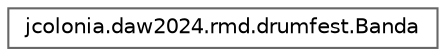 digraph "Gráfico de jerarquía de clases"
{
 // INTERACTIVE_SVG=YES
 // LATEX_PDF_SIZE
  bgcolor="transparent";
  edge [fontname=Helvetica,fontsize=10,labelfontname=Helvetica,labelfontsize=10];
  node [fontname=Helvetica,fontsize=10,shape=box,height=0.2,width=0.4];
  rankdir="LR";
  Node0 [id="Node000000",label="jcolonia.daw2024.rmd.drumfest.Banda",height=0.2,width=0.4,color="grey40", fillcolor="white", style="filled",URL="$classjcolonia_1_1daw2024_1_1rmd_1_1drumfest_1_1_banda.html",tooltip="Agrupación de características principales de las bandas musicales."];
}
